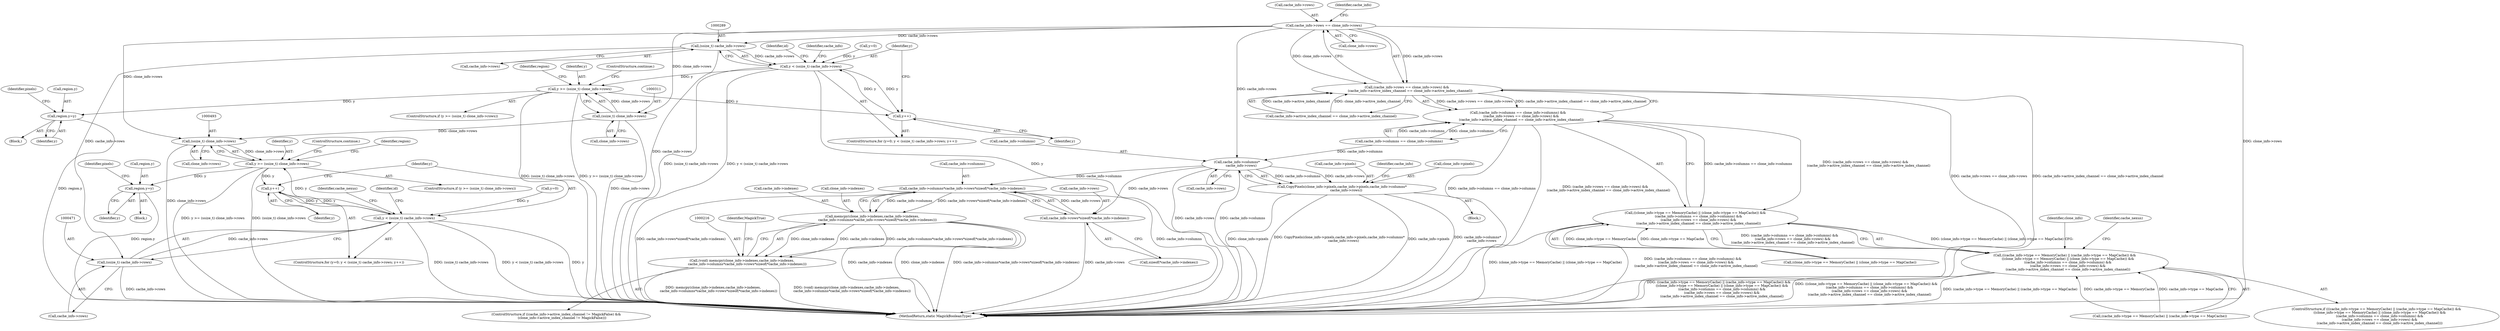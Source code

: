 digraph "0_ImageMagick_a54fe0e8600eaf3dc6fe717d3c0398001507f723@pointer" {
"1000174" [label="(Call,cache_info->rows == clone_info->rows)"];
"1000173" [label="(Call,(cache_info->rows == clone_info->rows) &&\n      (cache_info->active_index_channel == clone_info->active_index_channel))"];
"1000165" [label="(Call,(cache_info->columns == clone_info->columns) &&\n      (cache_info->rows == clone_info->rows) &&\n      (cache_info->active_index_channel == clone_info->active_index_channel))"];
"1000153" [label="(Call,((clone_info->type == MemoryCache) || (clone_info->type == MapCache)) &&\n      (cache_info->columns == clone_info->columns) &&\n      (cache_info->rows == clone_info->rows) &&\n      (cache_info->active_index_channel == clone_info->active_index_channel))"];
"1000141" [label="(Call,((cache_info->type == MemoryCache) || (cache_info->type == MapCache)) &&\n      ((clone_info->type == MemoryCache) || (clone_info->type == MapCache)) &&\n      (cache_info->columns == clone_info->columns) &&\n      (cache_info->rows == clone_info->rows) &&\n      (cache_info->active_index_channel == clone_info->active_index_channel))"];
"1000196" [label="(Call,cache_info->columns*\n        cache_info->rows)"];
"1000189" [label="(Call,CopyPixels(clone_info->pixels,cache_info->pixels,cache_info->columns*\n        cache_info->rows))"];
"1000224" [label="(Call,cache_info->columns*cache_info->rows*sizeof(*cache_info->indexes))"];
"1000217" [label="(Call,memcpy(clone_info->indexes,cache_info->indexes,\n          cache_info->columns*cache_info->rows*sizeof(*cache_info->indexes)))"];
"1000215" [label="(Call,(void) memcpy(clone_info->indexes,cache_info->indexes,\n          cache_info->columns*cache_info->rows*sizeof(*cache_info->indexes)))"];
"1000228" [label="(Call,cache_info->rows*sizeof(*cache_info->indexes))"];
"1000288" [label="(Call,(ssize_t) cache_info->rows)"];
"1000286" [label="(Call,y < (ssize_t) cache_info->rows)"];
"1000293" [label="(Call,y++)"];
"1000308" [label="(Call,y >= (ssize_t) clone_info->rows)"];
"1000333" [label="(Call,region.y=y)"];
"1000470" [label="(Call,(ssize_t) cache_info->rows)"];
"1000468" [label="(Call,y < (ssize_t) cache_info->rows)"];
"1000475" [label="(Call,y++)"];
"1000490" [label="(Call,y >= (ssize_t) clone_info->rows)"];
"1000515" [label="(Call,region.y=y)"];
"1000310" [label="(Call,(ssize_t) clone_info->rows)"];
"1000492" [label="(Call,(ssize_t) clone_info->rows)"];
"1000490" [label="(Call,y >= (ssize_t) clone_info->rows)"];
"1000175" [label="(Call,cache_info->rows)"];
"1000154" [label="(Call,(clone_info->type == MemoryCache) || (clone_info->type == MapCache))"];
"1000601" [label="(Identifier,cache_nexus)"];
"1000141" [label="(Call,((cache_info->type == MemoryCache) || (cache_info->type == MapCache)) &&\n      ((clone_info->type == MemoryCache) || (clone_info->type == MapCache)) &&\n      (cache_info->columns == clone_info->columns) &&\n      (cache_info->rows == clone_info->rows) &&\n      (cache_info->active_index_channel == clone_info->active_index_channel))"];
"1000142" [label="(Call,(cache_info->type == MemoryCache) || (cache_info->type == MapCache))"];
"1000491" [label="(Identifier,y)"];
"1000515" [label="(Call,region.y=y)"];
"1000333" [label="(Call,region.y=y)"];
"1000295" [label="(Block,)"];
"1000475" [label="(Call,y++)"];
"1000181" [label="(Call,cache_info->active_index_channel == clone_info->active_index_channel)"];
"1000217" [label="(Call,memcpy(clone_info->indexes,cache_info->indexes,\n          cache_info->columns*cache_info->rows*sizeof(*cache_info->indexes)))"];
"1000307" [label="(ControlStructure,if (y >= (ssize_t) clone_info->rows))"];
"1000516" [label="(Call,region.y)"];
"1000334" [label="(Call,region.y)"];
"1000298" [label="(Identifier,id)"];
"1000318" [label="(Identifier,region)"];
"1000309" [label="(Identifier,y)"];
"1000191" [label="(Identifier,clone_info)"];
"1000166" [label="(Call,cache_info->columns == clone_info->columns)"];
"1000315" [label="(ControlStructure,continue;)"];
"1000469" [label="(Identifier,y)"];
"1000480" [label="(Identifier,id)"];
"1000183" [label="(Identifier,cache_info)"];
"1000492" [label="(Call,(ssize_t) clone_info->rows)"];
"1000140" [label="(ControlStructure,if (((cache_info->type == MemoryCache) || (cache_info->type == MapCache)) &&\n      ((clone_info->type == MemoryCache) || (clone_info->type == MapCache)) &&\n      (cache_info->columns == clone_info->columns) &&\n      (cache_info->rows == clone_info->rows) &&\n      (cache_info->active_index_channel == clone_info->active_index_channel)))"];
"1000282" [label="(ControlStructure,for (y=0; y < (ssize_t) cache_info->rows; y++))"];
"1000521" [label="(Identifier,pixels)"];
"1000153" [label="(Call,((clone_info->type == MemoryCache) || (clone_info->type == MapCache)) &&\n      (cache_info->columns == clone_info->columns) &&\n      (cache_info->rows == clone_info->rows) &&\n      (cache_info->active_index_channel == clone_info->active_index_channel))"];
"1000476" [label="(Identifier,y)"];
"1000190" [label="(Call,clone_info->pixels)"];
"1000228" [label="(Call,cache_info->rows*sizeof(*cache_info->indexes))"];
"1000497" [label="(ControlStructure,continue;)"];
"1000489" [label="(ControlStructure,if (y >= (ssize_t) clone_info->rows))"];
"1000221" [label="(Call,cache_info->indexes)"];
"1000312" [label="(Call,clone_info->rows)"];
"1000494" [label="(Call,clone_info->rows)"];
"1000465" [label="(Call,y=0)"];
"1000174" [label="(Call,cache_info->rows == clone_info->rows)"];
"1000215" [label="(Call,(void) memcpy(clone_info->indexes,cache_info->indexes,\n          cache_info->columns*cache_info->rows*sizeof(*cache_info->indexes)))"];
"1000308" [label="(Call,y >= (ssize_t) clone_info->rows)"];
"1000203" [label="(ControlStructure,if ((cache_info->active_index_channel != MagickFalse) &&\n           (clone_info->active_index_channel != MagickFalse)))"];
"1000165" [label="(Call,(cache_info->columns == clone_info->columns) &&\n      (cache_info->rows == clone_info->rows) &&\n      (cache_info->active_index_channel == clone_info->active_index_channel))"];
"1000468" [label="(Call,y < (ssize_t) cache_info->rows)"];
"1000519" [label="(Identifier,y)"];
"1000477" [label="(Block,)"];
"1000193" [label="(Call,cache_info->pixels)"];
"1000287" [label="(Identifier,y)"];
"1000310" [label="(Call,(ssize_t) clone_info->rows)"];
"1000200" [label="(Call,cache_info->rows)"];
"1000225" [label="(Call,cache_info->columns)"];
"1000197" [label="(Call,cache_info->columns)"];
"1000229" [label="(Call,cache_info->rows)"];
"1000189" [label="(Call,CopyPixels(clone_info->pixels,cache_info->pixels,cache_info->columns*\n        cache_info->rows))"];
"1000173" [label="(Call,(cache_info->rows == clone_info->rows) &&\n      (cache_info->active_index_channel == clone_info->active_index_channel))"];
"1000207" [label="(Identifier,cache_info)"];
"1000438" [label="(Identifier,cache_info)"];
"1000647" [label="(MethodReturn,static MagickBooleanType)"];
"1000472" [label="(Call,cache_info->rows)"];
"1000464" [label="(ControlStructure,for (y=0; y < (ssize_t) cache_info->rows; y++))"];
"1000470" [label="(Call,(ssize_t) cache_info->rows)"];
"1000337" [label="(Identifier,y)"];
"1000339" [label="(Identifier,pixels)"];
"1000500" [label="(Identifier,region)"];
"1000238" [label="(Identifier,MagickTrue)"];
"1000178" [label="(Call,clone_info->rows)"];
"1000196" [label="(Call,cache_info->columns*\n        cache_info->rows)"];
"1000232" [label="(Call,sizeof(*cache_info->indexes))"];
"1000286" [label="(Call,y < (ssize_t) cache_info->rows)"];
"1000283" [label="(Call,y=0)"];
"1000240" [label="(Identifier,cache_nexus)"];
"1000293" [label="(Call,y++)"];
"1000290" [label="(Call,cache_info->rows)"];
"1000288" [label="(Call,(ssize_t) cache_info->rows)"];
"1000294" [label="(Identifier,y)"];
"1000224" [label="(Call,cache_info->columns*cache_info->rows*sizeof(*cache_info->indexes))"];
"1000188" [label="(Block,)"];
"1000218" [label="(Call,clone_info->indexes)"];
"1000174" -> "1000173"  [label="AST: "];
"1000174" -> "1000178"  [label="CFG: "];
"1000175" -> "1000174"  [label="AST: "];
"1000178" -> "1000174"  [label="AST: "];
"1000183" -> "1000174"  [label="CFG: "];
"1000173" -> "1000174"  [label="CFG: "];
"1000174" -> "1000647"  [label="DDG: clone_info->rows"];
"1000174" -> "1000173"  [label="DDG: cache_info->rows"];
"1000174" -> "1000173"  [label="DDG: clone_info->rows"];
"1000174" -> "1000196"  [label="DDG: cache_info->rows"];
"1000174" -> "1000288"  [label="DDG: cache_info->rows"];
"1000174" -> "1000310"  [label="DDG: clone_info->rows"];
"1000174" -> "1000492"  [label="DDG: clone_info->rows"];
"1000173" -> "1000165"  [label="AST: "];
"1000173" -> "1000181"  [label="CFG: "];
"1000181" -> "1000173"  [label="AST: "];
"1000165" -> "1000173"  [label="CFG: "];
"1000173" -> "1000647"  [label="DDG: cache_info->active_index_channel == clone_info->active_index_channel"];
"1000173" -> "1000647"  [label="DDG: cache_info->rows == clone_info->rows"];
"1000173" -> "1000165"  [label="DDG: cache_info->rows == clone_info->rows"];
"1000173" -> "1000165"  [label="DDG: cache_info->active_index_channel == clone_info->active_index_channel"];
"1000181" -> "1000173"  [label="DDG: cache_info->active_index_channel"];
"1000181" -> "1000173"  [label="DDG: clone_info->active_index_channel"];
"1000165" -> "1000153"  [label="AST: "];
"1000165" -> "1000166"  [label="CFG: "];
"1000166" -> "1000165"  [label="AST: "];
"1000153" -> "1000165"  [label="CFG: "];
"1000165" -> "1000647"  [label="DDG: cache_info->columns == clone_info->columns"];
"1000165" -> "1000647"  [label="DDG: (cache_info->rows == clone_info->rows) &&\n      (cache_info->active_index_channel == clone_info->active_index_channel)"];
"1000165" -> "1000153"  [label="DDG: cache_info->columns == clone_info->columns"];
"1000165" -> "1000153"  [label="DDG: (cache_info->rows == clone_info->rows) &&\n      (cache_info->active_index_channel == clone_info->active_index_channel)"];
"1000166" -> "1000165"  [label="DDG: cache_info->columns"];
"1000166" -> "1000165"  [label="DDG: clone_info->columns"];
"1000153" -> "1000141"  [label="AST: "];
"1000153" -> "1000154"  [label="CFG: "];
"1000154" -> "1000153"  [label="AST: "];
"1000141" -> "1000153"  [label="CFG: "];
"1000153" -> "1000647"  [label="DDG: (clone_info->type == MemoryCache) || (clone_info->type == MapCache)"];
"1000153" -> "1000647"  [label="DDG: (cache_info->columns == clone_info->columns) &&\n      (cache_info->rows == clone_info->rows) &&\n      (cache_info->active_index_channel == clone_info->active_index_channel)"];
"1000153" -> "1000141"  [label="DDG: (clone_info->type == MemoryCache) || (clone_info->type == MapCache)"];
"1000153" -> "1000141"  [label="DDG: (cache_info->columns == clone_info->columns) &&\n      (cache_info->rows == clone_info->rows) &&\n      (cache_info->active_index_channel == clone_info->active_index_channel)"];
"1000154" -> "1000153"  [label="DDG: clone_info->type == MemoryCache"];
"1000154" -> "1000153"  [label="DDG: clone_info->type == MapCache"];
"1000141" -> "1000140"  [label="AST: "];
"1000141" -> "1000142"  [label="CFG: "];
"1000142" -> "1000141"  [label="AST: "];
"1000191" -> "1000141"  [label="CFG: "];
"1000240" -> "1000141"  [label="CFG: "];
"1000141" -> "1000647"  [label="DDG: (cache_info->type == MemoryCache) || (cache_info->type == MapCache)"];
"1000141" -> "1000647"  [label="DDG: ((cache_info->type == MemoryCache) || (cache_info->type == MapCache)) &&\n      ((clone_info->type == MemoryCache) || (clone_info->type == MapCache)) &&\n      (cache_info->columns == clone_info->columns) &&\n      (cache_info->rows == clone_info->rows) &&\n      (cache_info->active_index_channel == clone_info->active_index_channel)"];
"1000141" -> "1000647"  [label="DDG: ((clone_info->type == MemoryCache) || (clone_info->type == MapCache)) &&\n      (cache_info->columns == clone_info->columns) &&\n      (cache_info->rows == clone_info->rows) &&\n      (cache_info->active_index_channel == clone_info->active_index_channel)"];
"1000142" -> "1000141"  [label="DDG: cache_info->type == MemoryCache"];
"1000142" -> "1000141"  [label="DDG: cache_info->type == MapCache"];
"1000196" -> "1000189"  [label="AST: "];
"1000196" -> "1000200"  [label="CFG: "];
"1000197" -> "1000196"  [label="AST: "];
"1000200" -> "1000196"  [label="AST: "];
"1000189" -> "1000196"  [label="CFG: "];
"1000196" -> "1000647"  [label="DDG: cache_info->rows"];
"1000196" -> "1000647"  [label="DDG: cache_info->columns"];
"1000196" -> "1000189"  [label="DDG: cache_info->columns"];
"1000196" -> "1000189"  [label="DDG: cache_info->rows"];
"1000166" -> "1000196"  [label="DDG: cache_info->columns"];
"1000196" -> "1000224"  [label="DDG: cache_info->columns"];
"1000196" -> "1000228"  [label="DDG: cache_info->rows"];
"1000189" -> "1000188"  [label="AST: "];
"1000190" -> "1000189"  [label="AST: "];
"1000193" -> "1000189"  [label="AST: "];
"1000207" -> "1000189"  [label="CFG: "];
"1000189" -> "1000647"  [label="DDG: clone_info->pixels"];
"1000189" -> "1000647"  [label="DDG: CopyPixels(clone_info->pixels,cache_info->pixels,cache_info->columns*\n        cache_info->rows)"];
"1000189" -> "1000647"  [label="DDG: cache_info->pixels"];
"1000189" -> "1000647"  [label="DDG: cache_info->columns*\n        cache_info->rows"];
"1000224" -> "1000217"  [label="AST: "];
"1000224" -> "1000228"  [label="CFG: "];
"1000225" -> "1000224"  [label="AST: "];
"1000228" -> "1000224"  [label="AST: "];
"1000217" -> "1000224"  [label="CFG: "];
"1000224" -> "1000647"  [label="DDG: cache_info->columns"];
"1000224" -> "1000647"  [label="DDG: cache_info->rows*sizeof(*cache_info->indexes)"];
"1000224" -> "1000217"  [label="DDG: cache_info->columns"];
"1000224" -> "1000217"  [label="DDG: cache_info->rows*sizeof(*cache_info->indexes)"];
"1000228" -> "1000224"  [label="DDG: cache_info->rows"];
"1000217" -> "1000215"  [label="AST: "];
"1000218" -> "1000217"  [label="AST: "];
"1000221" -> "1000217"  [label="AST: "];
"1000215" -> "1000217"  [label="CFG: "];
"1000217" -> "1000647"  [label="DDG: cache_info->indexes"];
"1000217" -> "1000647"  [label="DDG: clone_info->indexes"];
"1000217" -> "1000647"  [label="DDG: cache_info->columns*cache_info->rows*sizeof(*cache_info->indexes)"];
"1000217" -> "1000215"  [label="DDG: clone_info->indexes"];
"1000217" -> "1000215"  [label="DDG: cache_info->indexes"];
"1000217" -> "1000215"  [label="DDG: cache_info->columns*cache_info->rows*sizeof(*cache_info->indexes)"];
"1000215" -> "1000203"  [label="AST: "];
"1000216" -> "1000215"  [label="AST: "];
"1000238" -> "1000215"  [label="CFG: "];
"1000215" -> "1000647"  [label="DDG: memcpy(clone_info->indexes,cache_info->indexes,\n          cache_info->columns*cache_info->rows*sizeof(*cache_info->indexes))"];
"1000215" -> "1000647"  [label="DDG: (void) memcpy(clone_info->indexes,cache_info->indexes,\n          cache_info->columns*cache_info->rows*sizeof(*cache_info->indexes))"];
"1000228" -> "1000232"  [label="CFG: "];
"1000229" -> "1000228"  [label="AST: "];
"1000232" -> "1000228"  [label="AST: "];
"1000228" -> "1000647"  [label="DDG: cache_info->rows"];
"1000288" -> "1000286"  [label="AST: "];
"1000288" -> "1000290"  [label="CFG: "];
"1000289" -> "1000288"  [label="AST: "];
"1000290" -> "1000288"  [label="AST: "];
"1000286" -> "1000288"  [label="CFG: "];
"1000288" -> "1000647"  [label="DDG: cache_info->rows"];
"1000288" -> "1000286"  [label="DDG: cache_info->rows"];
"1000288" -> "1000470"  [label="DDG: cache_info->rows"];
"1000286" -> "1000282"  [label="AST: "];
"1000287" -> "1000286"  [label="AST: "];
"1000298" -> "1000286"  [label="CFG: "];
"1000438" -> "1000286"  [label="CFG: "];
"1000286" -> "1000647"  [label="DDG: y < (ssize_t) cache_info->rows"];
"1000286" -> "1000647"  [label="DDG: y"];
"1000286" -> "1000647"  [label="DDG: (ssize_t) cache_info->rows"];
"1000283" -> "1000286"  [label="DDG: y"];
"1000293" -> "1000286"  [label="DDG: y"];
"1000286" -> "1000293"  [label="DDG: y"];
"1000286" -> "1000308"  [label="DDG: y"];
"1000293" -> "1000282"  [label="AST: "];
"1000293" -> "1000294"  [label="CFG: "];
"1000294" -> "1000293"  [label="AST: "];
"1000287" -> "1000293"  [label="CFG: "];
"1000308" -> "1000293"  [label="DDG: y"];
"1000308" -> "1000307"  [label="AST: "];
"1000308" -> "1000310"  [label="CFG: "];
"1000309" -> "1000308"  [label="AST: "];
"1000310" -> "1000308"  [label="AST: "];
"1000315" -> "1000308"  [label="CFG: "];
"1000318" -> "1000308"  [label="CFG: "];
"1000308" -> "1000647"  [label="DDG: (ssize_t) clone_info->rows"];
"1000308" -> "1000647"  [label="DDG: y >= (ssize_t) clone_info->rows"];
"1000310" -> "1000308"  [label="DDG: clone_info->rows"];
"1000308" -> "1000333"  [label="DDG: y"];
"1000333" -> "1000295"  [label="AST: "];
"1000333" -> "1000337"  [label="CFG: "];
"1000334" -> "1000333"  [label="AST: "];
"1000337" -> "1000333"  [label="AST: "];
"1000339" -> "1000333"  [label="CFG: "];
"1000333" -> "1000647"  [label="DDG: region.y"];
"1000470" -> "1000468"  [label="AST: "];
"1000470" -> "1000472"  [label="CFG: "];
"1000471" -> "1000470"  [label="AST: "];
"1000472" -> "1000470"  [label="AST: "];
"1000468" -> "1000470"  [label="CFG: "];
"1000470" -> "1000647"  [label="DDG: cache_info->rows"];
"1000470" -> "1000468"  [label="DDG: cache_info->rows"];
"1000468" -> "1000464"  [label="AST: "];
"1000469" -> "1000468"  [label="AST: "];
"1000480" -> "1000468"  [label="CFG: "];
"1000601" -> "1000468"  [label="CFG: "];
"1000468" -> "1000647"  [label="DDG: y < (ssize_t) cache_info->rows"];
"1000468" -> "1000647"  [label="DDG: y"];
"1000468" -> "1000647"  [label="DDG: (ssize_t) cache_info->rows"];
"1000475" -> "1000468"  [label="DDG: y"];
"1000465" -> "1000468"  [label="DDG: y"];
"1000468" -> "1000475"  [label="DDG: y"];
"1000468" -> "1000490"  [label="DDG: y"];
"1000475" -> "1000464"  [label="AST: "];
"1000475" -> "1000476"  [label="CFG: "];
"1000476" -> "1000475"  [label="AST: "];
"1000469" -> "1000475"  [label="CFG: "];
"1000490" -> "1000475"  [label="DDG: y"];
"1000490" -> "1000489"  [label="AST: "];
"1000490" -> "1000492"  [label="CFG: "];
"1000491" -> "1000490"  [label="AST: "];
"1000492" -> "1000490"  [label="AST: "];
"1000497" -> "1000490"  [label="CFG: "];
"1000500" -> "1000490"  [label="CFG: "];
"1000490" -> "1000647"  [label="DDG: y >= (ssize_t) clone_info->rows"];
"1000490" -> "1000647"  [label="DDG: (ssize_t) clone_info->rows"];
"1000492" -> "1000490"  [label="DDG: clone_info->rows"];
"1000490" -> "1000515"  [label="DDG: y"];
"1000515" -> "1000477"  [label="AST: "];
"1000515" -> "1000519"  [label="CFG: "];
"1000516" -> "1000515"  [label="AST: "];
"1000519" -> "1000515"  [label="AST: "];
"1000521" -> "1000515"  [label="CFG: "];
"1000515" -> "1000647"  [label="DDG: region.y"];
"1000310" -> "1000312"  [label="CFG: "];
"1000311" -> "1000310"  [label="AST: "];
"1000312" -> "1000310"  [label="AST: "];
"1000310" -> "1000647"  [label="DDG: clone_info->rows"];
"1000310" -> "1000492"  [label="DDG: clone_info->rows"];
"1000492" -> "1000494"  [label="CFG: "];
"1000493" -> "1000492"  [label="AST: "];
"1000494" -> "1000492"  [label="AST: "];
"1000492" -> "1000647"  [label="DDG: clone_info->rows"];
}
